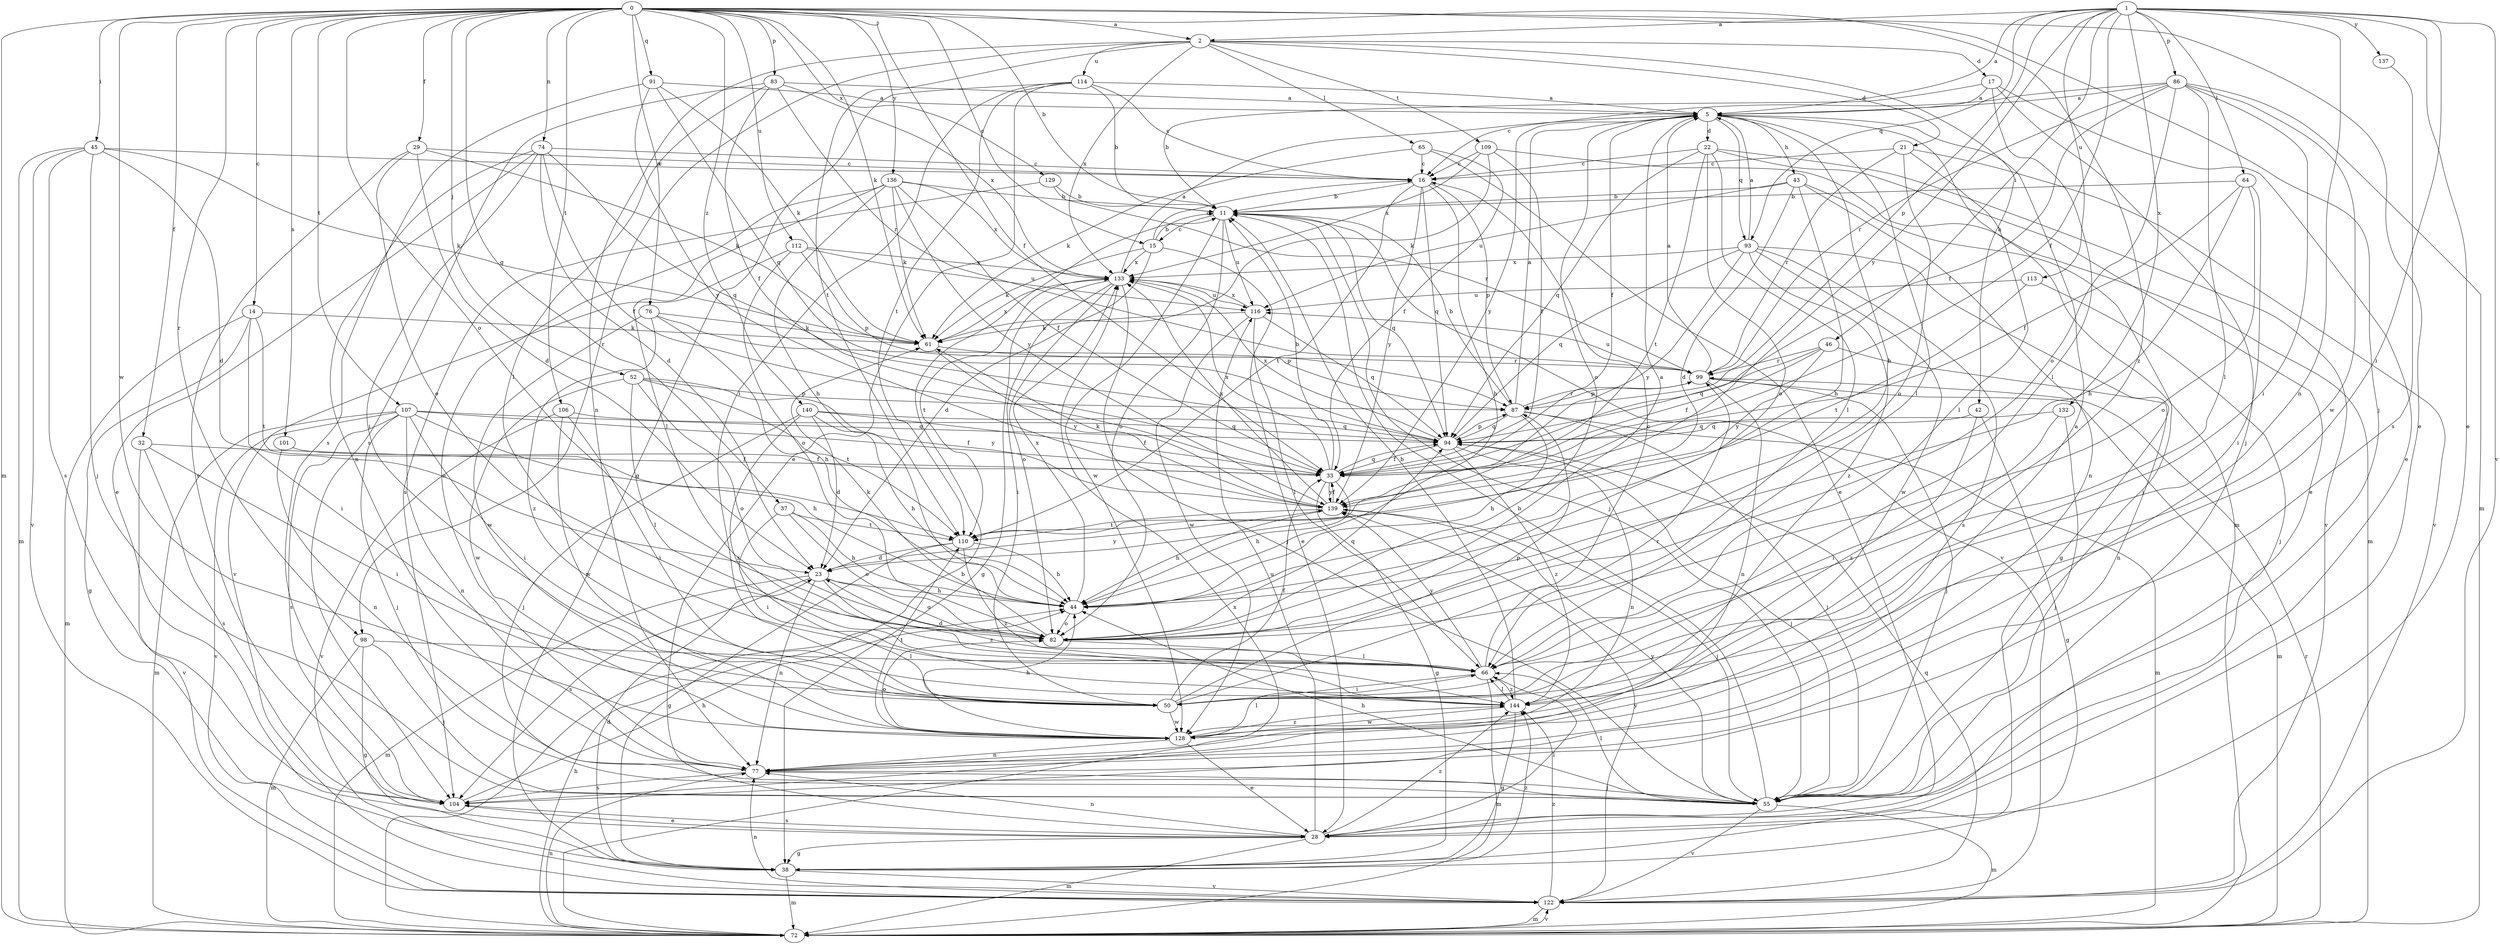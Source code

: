 strict digraph  {
0;
1;
2;
5;
11;
14;
15;
16;
17;
21;
22;
23;
28;
29;
32;
33;
37;
38;
42;
43;
44;
45;
46;
50;
52;
55;
61;
64;
65;
66;
72;
74;
76;
77;
82;
83;
86;
87;
91;
93;
94;
98;
99;
101;
104;
106;
107;
109;
110;
112;
113;
114;
116;
122;
128;
129;
132;
133;
136;
137;
139;
140;
144;
0 -> 2  [label=a];
0 -> 11  [label=b];
0 -> 14  [label=c];
0 -> 15  [label=c];
0 -> 28  [label=e];
0 -> 29  [label=f];
0 -> 32  [label=f];
0 -> 33  [label=f];
0 -> 37  [label=g];
0 -> 45  [label=i];
0 -> 52  [label=j];
0 -> 55  [label=j];
0 -> 61  [label=k];
0 -> 72  [label=m];
0 -> 74  [label=n];
0 -> 76  [label=n];
0 -> 82  [label=o];
0 -> 83  [label=p];
0 -> 91  [label=q];
0 -> 98  [label=r];
0 -> 101  [label=s];
0 -> 106  [label=t];
0 -> 107  [label=t];
0 -> 112  [label=u];
0 -> 128  [label=w];
0 -> 129  [label=x];
0 -> 136  [label=y];
0 -> 140  [label=z];
0 -> 144  [label=z];
1 -> 2  [label=a];
1 -> 5  [label=a];
1 -> 28  [label=e];
1 -> 33  [label=f];
1 -> 46  [label=i];
1 -> 50  [label=i];
1 -> 64  [label=l];
1 -> 77  [label=n];
1 -> 86  [label=p];
1 -> 87  [label=p];
1 -> 93  [label=q];
1 -> 113  [label=u];
1 -> 122  [label=v];
1 -> 132  [label=x];
1 -> 137  [label=y];
1 -> 139  [label=y];
2 -> 17  [label=d];
2 -> 21  [label=d];
2 -> 42  [label=h];
2 -> 65  [label=l];
2 -> 77  [label=n];
2 -> 98  [label=r];
2 -> 109  [label=t];
2 -> 110  [label=t];
2 -> 114  [label=u];
2 -> 133  [label=x];
5 -> 22  [label=d];
5 -> 33  [label=f];
5 -> 43  [label=h];
5 -> 44  [label=h];
5 -> 66  [label=l];
5 -> 72  [label=m];
5 -> 82  [label=o];
5 -> 93  [label=q];
5 -> 139  [label=y];
11 -> 15  [label=c];
11 -> 55  [label=j];
11 -> 82  [label=o];
11 -> 94  [label=q];
11 -> 116  [label=u];
11 -> 122  [label=v];
11 -> 128  [label=w];
14 -> 38  [label=g];
14 -> 50  [label=i];
14 -> 61  [label=k];
14 -> 72  [label=m];
14 -> 110  [label=t];
15 -> 11  [label=b];
15 -> 16  [label=c];
15 -> 23  [label=d];
15 -> 28  [label=e];
15 -> 61  [label=k];
15 -> 133  [label=x];
16 -> 11  [label=b];
16 -> 44  [label=h];
16 -> 87  [label=p];
16 -> 94  [label=q];
16 -> 110  [label=t];
16 -> 139  [label=y];
17 -> 5  [label=a];
17 -> 11  [label=b];
17 -> 28  [label=e];
17 -> 55  [label=j];
17 -> 66  [label=l];
21 -> 16  [label=c];
21 -> 66  [label=l];
21 -> 82  [label=o];
21 -> 99  [label=r];
21 -> 122  [label=v];
22 -> 16  [label=c];
22 -> 28  [label=e];
22 -> 66  [label=l];
22 -> 82  [label=o];
22 -> 94  [label=q];
22 -> 110  [label=t];
22 -> 122  [label=v];
23 -> 44  [label=h];
23 -> 72  [label=m];
23 -> 77  [label=n];
23 -> 82  [label=o];
23 -> 104  [label=s];
23 -> 139  [label=y];
23 -> 144  [label=z];
28 -> 38  [label=g];
28 -> 66  [label=l];
28 -> 72  [label=m];
28 -> 77  [label=n];
28 -> 104  [label=s];
28 -> 116  [label=u];
28 -> 144  [label=z];
29 -> 16  [label=c];
29 -> 23  [label=d];
29 -> 61  [label=k];
29 -> 82  [label=o];
29 -> 104  [label=s];
32 -> 33  [label=f];
32 -> 50  [label=i];
32 -> 104  [label=s];
32 -> 122  [label=v];
33 -> 11  [label=b];
33 -> 38  [label=g];
33 -> 44  [label=h];
33 -> 94  [label=q];
33 -> 133  [label=x];
33 -> 139  [label=y];
37 -> 44  [label=h];
37 -> 50  [label=i];
37 -> 82  [label=o];
37 -> 110  [label=t];
38 -> 23  [label=d];
38 -> 72  [label=m];
38 -> 122  [label=v];
38 -> 144  [label=z];
42 -> 38  [label=g];
42 -> 94  [label=q];
42 -> 144  [label=z];
43 -> 11  [label=b];
43 -> 23  [label=d];
43 -> 44  [label=h];
43 -> 55  [label=j];
43 -> 77  [label=n];
43 -> 116  [label=u];
44 -> 82  [label=o];
44 -> 133  [label=x];
45 -> 16  [label=c];
45 -> 23  [label=d];
45 -> 55  [label=j];
45 -> 61  [label=k];
45 -> 72  [label=m];
45 -> 104  [label=s];
45 -> 122  [label=v];
46 -> 33  [label=f];
46 -> 77  [label=n];
46 -> 94  [label=q];
46 -> 99  [label=r];
46 -> 139  [label=y];
50 -> 33  [label=f];
50 -> 87  [label=p];
50 -> 99  [label=r];
50 -> 128  [label=w];
52 -> 66  [label=l];
52 -> 82  [label=o];
52 -> 87  [label=p];
52 -> 110  [label=t];
52 -> 128  [label=w];
52 -> 139  [label=y];
55 -> 11  [label=b];
55 -> 44  [label=h];
55 -> 66  [label=l];
55 -> 72  [label=m];
55 -> 122  [label=v];
55 -> 139  [label=y];
61 -> 99  [label=r];
61 -> 133  [label=x];
61 -> 139  [label=y];
64 -> 11  [label=b];
64 -> 33  [label=f];
64 -> 44  [label=h];
64 -> 50  [label=i];
64 -> 82  [label=o];
65 -> 16  [label=c];
65 -> 28  [label=e];
65 -> 33  [label=f];
65 -> 61  [label=k];
66 -> 16  [label=c];
66 -> 23  [label=d];
66 -> 50  [label=i];
66 -> 72  [label=m];
66 -> 139  [label=y];
66 -> 144  [label=z];
72 -> 11  [label=b];
72 -> 44  [label=h];
72 -> 77  [label=n];
72 -> 99  [label=r];
72 -> 122  [label=v];
72 -> 133  [label=x];
74 -> 16  [label=c];
74 -> 23  [label=d];
74 -> 28  [label=e];
74 -> 33  [label=f];
74 -> 50  [label=i];
74 -> 77  [label=n];
74 -> 94  [label=q];
76 -> 44  [label=h];
76 -> 61  [label=k];
76 -> 87  [label=p];
76 -> 128  [label=w];
76 -> 144  [label=z];
77 -> 55  [label=j];
77 -> 104  [label=s];
82 -> 5  [label=a];
82 -> 61  [label=k];
82 -> 66  [label=l];
82 -> 94  [label=q];
83 -> 5  [label=a];
83 -> 33  [label=f];
83 -> 66  [label=l];
83 -> 99  [label=r];
83 -> 104  [label=s];
83 -> 133  [label=x];
86 -> 5  [label=a];
86 -> 16  [label=c];
86 -> 33  [label=f];
86 -> 50  [label=i];
86 -> 66  [label=l];
86 -> 72  [label=m];
86 -> 82  [label=o];
86 -> 99  [label=r];
86 -> 128  [label=w];
87 -> 5  [label=a];
87 -> 11  [label=b];
87 -> 44  [label=h];
87 -> 55  [label=j];
87 -> 72  [label=m];
87 -> 94  [label=q];
87 -> 99  [label=r];
91 -> 5  [label=a];
91 -> 61  [label=k];
91 -> 94  [label=q];
91 -> 104  [label=s];
91 -> 139  [label=y];
93 -> 5  [label=a];
93 -> 38  [label=g];
93 -> 94  [label=q];
93 -> 104  [label=s];
93 -> 128  [label=w];
93 -> 133  [label=x];
93 -> 139  [label=y];
93 -> 144  [label=z];
94 -> 33  [label=f];
94 -> 55  [label=j];
94 -> 77  [label=n];
94 -> 87  [label=p];
94 -> 133  [label=x];
94 -> 144  [label=z];
98 -> 38  [label=g];
98 -> 55  [label=j];
98 -> 66  [label=l];
98 -> 72  [label=m];
99 -> 5  [label=a];
99 -> 55  [label=j];
99 -> 72  [label=m];
99 -> 77  [label=n];
99 -> 87  [label=p];
99 -> 116  [label=u];
101 -> 33  [label=f];
101 -> 77  [label=n];
104 -> 28  [label=e];
104 -> 44  [label=h];
106 -> 50  [label=i];
106 -> 94  [label=q];
106 -> 122  [label=v];
106 -> 128  [label=w];
107 -> 33  [label=f];
107 -> 44  [label=h];
107 -> 50  [label=i];
107 -> 55  [label=j];
107 -> 72  [label=m];
107 -> 77  [label=n];
107 -> 94  [label=q];
107 -> 104  [label=s];
107 -> 122  [label=v];
109 -> 16  [label=c];
109 -> 33  [label=f];
109 -> 61  [label=k];
109 -> 72  [label=m];
109 -> 133  [label=x];
110 -> 23  [label=d];
110 -> 38  [label=g];
110 -> 44  [label=h];
110 -> 144  [label=z];
112 -> 82  [label=o];
112 -> 87  [label=p];
112 -> 116  [label=u];
112 -> 122  [label=v];
112 -> 133  [label=x];
113 -> 55  [label=j];
113 -> 110  [label=t];
113 -> 116  [label=u];
114 -> 5  [label=a];
114 -> 11  [label=b];
114 -> 16  [label=c];
114 -> 28  [label=e];
114 -> 38  [label=g];
114 -> 50  [label=i];
114 -> 110  [label=t];
116 -> 61  [label=k];
116 -> 66  [label=l];
116 -> 94  [label=q];
116 -> 128  [label=w];
116 -> 133  [label=x];
122 -> 72  [label=m];
122 -> 77  [label=n];
122 -> 94  [label=q];
122 -> 139  [label=y];
122 -> 144  [label=z];
128 -> 5  [label=a];
128 -> 28  [label=e];
128 -> 44  [label=h];
128 -> 66  [label=l];
128 -> 77  [label=n];
128 -> 82  [label=o];
128 -> 110  [label=t];
128 -> 144  [label=z];
129 -> 11  [label=b];
129 -> 99  [label=r];
129 -> 104  [label=s];
132 -> 50  [label=i];
132 -> 55  [label=j];
132 -> 94  [label=q];
133 -> 5  [label=a];
133 -> 38  [label=g];
133 -> 50  [label=i];
133 -> 55  [label=j];
133 -> 82  [label=o];
133 -> 110  [label=t];
133 -> 116  [label=u];
136 -> 11  [label=b];
136 -> 33  [label=f];
136 -> 44  [label=h];
136 -> 61  [label=k];
136 -> 66  [label=l];
136 -> 77  [label=n];
136 -> 133  [label=x];
136 -> 139  [label=y];
137 -> 104  [label=s];
139 -> 33  [label=f];
139 -> 44  [label=h];
139 -> 55  [label=j];
139 -> 61  [label=k];
139 -> 110  [label=t];
139 -> 133  [label=x];
140 -> 23  [label=d];
140 -> 33  [label=f];
140 -> 44  [label=h];
140 -> 55  [label=j];
140 -> 94  [label=q];
140 -> 144  [label=z];
144 -> 11  [label=b];
144 -> 38  [label=g];
144 -> 66  [label=l];
144 -> 128  [label=w];
}
